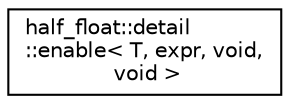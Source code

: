 digraph "Graphical Class Hierarchy"
{
  edge [fontname="Helvetica",fontsize="10",labelfontname="Helvetica",labelfontsize="10"];
  node [fontname="Helvetica",fontsize="10",shape=record];
  rankdir="LR";
  Node1 [label="half_float::detail\l::enable\< T, expr, void,\l void \>",height=0.2,width=0.4,color="black", fillcolor="white", style="filled",URL="$structhalf__float_1_1detail_1_1enable_3_01T_00_01expr_00_01void_00_01void_01_4.html"];
}
